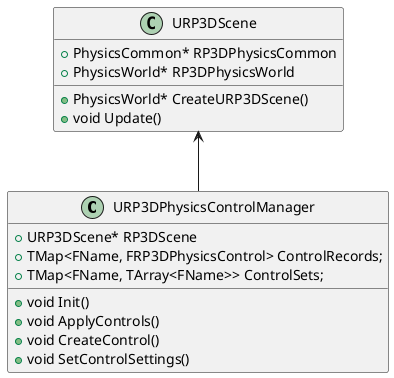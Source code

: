 @startuml
class URP3DPhysicsControlManager{
    + URP3DScene* RP3DScene
    + TMap<FName, FRP3DPhysicsControl> ControlRecords;
	+ TMap<FName, TArray<FName>> ControlSets;
    + void Init()
    + void ApplyControls()
    + void CreateControl()
    + void SetControlSettings()
}

class URP3DScene{
    + PhysicsCommon* RP3DPhysicsCommon
	+ PhysicsWorld* RP3DPhysicsWorld
    + PhysicsWorld* CreateURP3DScene()
    + void Update()
}

URP3DScene <-- URP3DPhysicsControlManager
@enduml
